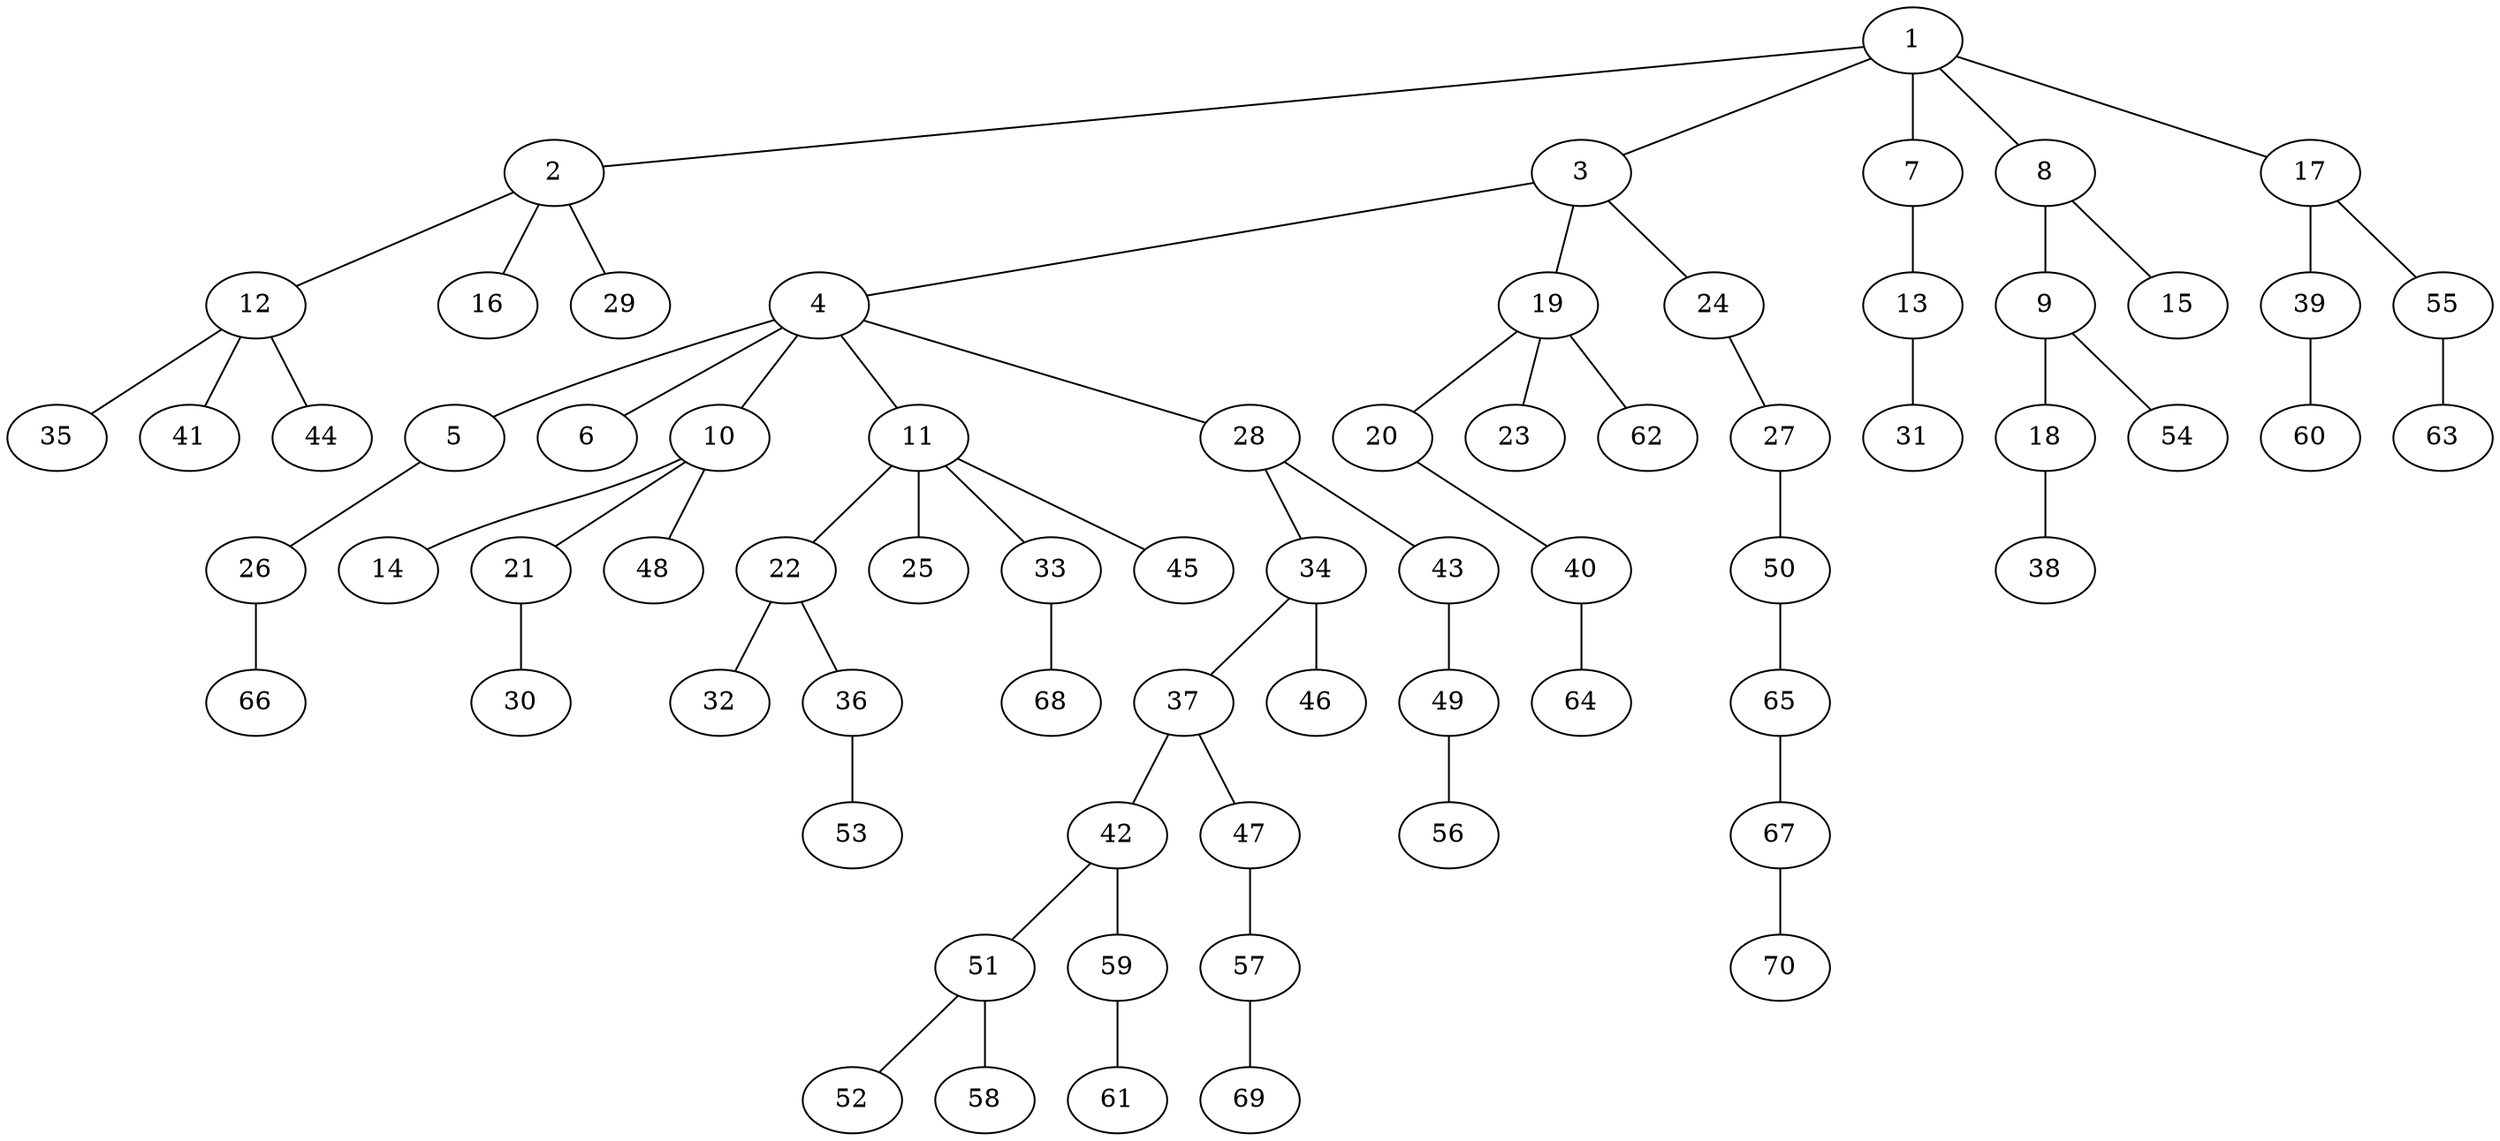 graph graphname {1--2
1--3
1--7
1--8
1--17
2--12
2--16
2--29
3--4
3--19
3--24
4--5
4--6
4--10
4--11
4--28
5--26
7--13
8--9
8--15
9--18
9--54
10--14
10--21
10--48
11--22
11--25
11--33
11--45
12--35
12--41
12--44
13--31
17--39
17--55
18--38
19--20
19--23
19--62
20--40
21--30
22--32
22--36
24--27
26--66
27--50
28--34
28--43
33--68
34--37
34--46
36--53
37--42
37--47
39--60
40--64
42--51
42--59
43--49
47--57
49--56
50--65
51--52
51--58
55--63
57--69
59--61
65--67
67--70
}
